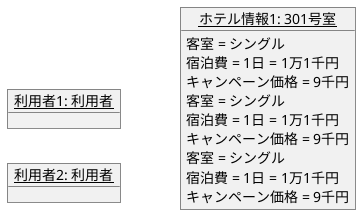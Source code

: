 @startuml ホテル宿泊予約
left to right direction
object "<u>利用者1: 利用者</u>" as a {

}
object "<u>利用者2: 利用者</u>" as b {

}

object "<u>ホテル情報1: 301号室</u>" as hotel{
客室 = シングル
宿泊費 = 1日 = 1万1千円
キャンペーン価格 = 9千円
}
object "<u>ホテル情報1: 302号室</u>" as hotel{
客室 = シングル
宿泊費 = 1日 = 1万1千円
キャンペーン価格 = 9千円
}
object "<u>ホテル情報1: 303号室</u>" as hotel{
客室 = シングル
宿泊費 = 1日 = 1万1千円
キャンペーン価格 = 9千円
}
@enduml